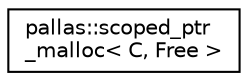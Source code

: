 digraph "Graphical Class Hierarchy"
{
  edge [fontname="Helvetica",fontsize="10",labelfontname="Helvetica",labelfontsize="10"];
  node [fontname="Helvetica",fontsize="10",shape=record];
  rankdir="LR";
  Node1 [label="pallas::scoped_ptr\l_malloc\< C, Free \>",height=0.2,width=0.4,color="black", fillcolor="white", style="filled",URL="$classpallas_1_1scoped__ptr__malloc.html"];
}
